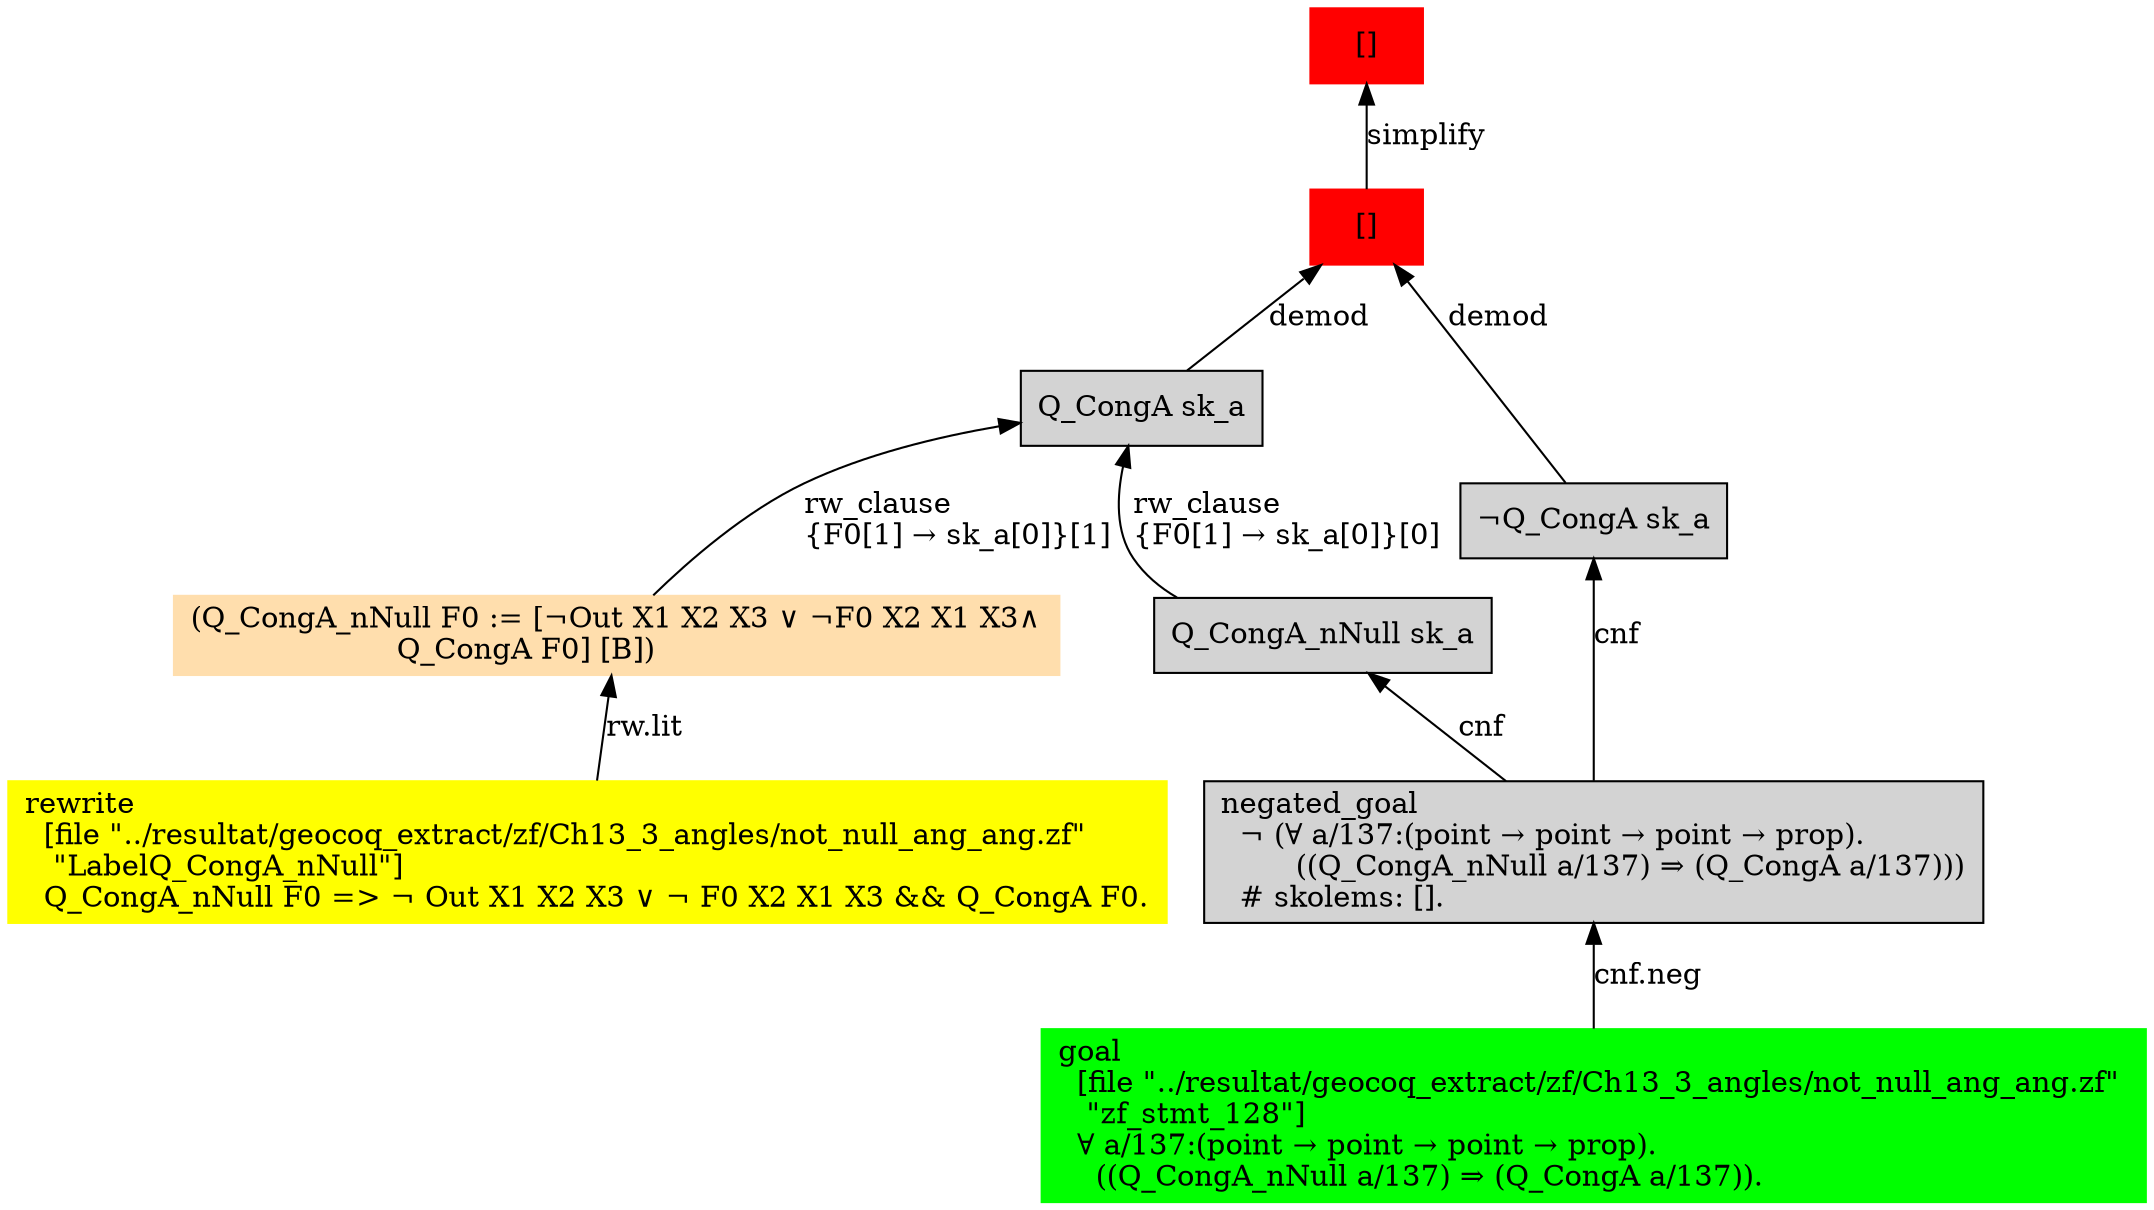 digraph "unsat_graph" {
  vertex_0 [color=red, label="[]", shape=box, style=filled];
  vertex_0 -> vertex_1 [label="simplify", dir="back"];
  vertex_1 [color=red, label="[]", shape=box, style=filled];
  vertex_1 -> vertex_2 [label="demod", dir="back"];
  vertex_2 [shape=box, label="Q_CongA sk_a\l", style=filled];
  vertex_2 -> vertex_3 [label="rw_clause\l\{F0[1] → sk_a[0]\}[1]\l", dir="back"];
  vertex_3 [color=navajowhite, shape=box, label="(Q_CongA_nNull F0 := [¬Out X1 X2 X3 ∨ ¬F0 X2 X1 X3∧\l                      Q_CongA F0] [B])\l", style=filled];
  vertex_3 -> vertex_4 [label="rw.lit", dir="back"];
  vertex_4 [color=yellow, shape=box, label="rewrite\l  [file \"../resultat/geocoq_extract/zf/Ch13_3_angles/not_null_ang_ang.zf\" \l   \"LabelQ_CongA_nNull\"]\l  Q_CongA_nNull F0 =\> ¬ Out X1 X2 X3 ∨ ¬ F0 X2 X1 X3 && Q_CongA F0.\l", style=filled];
  vertex_2 -> vertex_5 [label="rw_clause\l\{F0[1] → sk_a[0]\}[0]\l", dir="back"];
  vertex_5 [shape=box, label="Q_CongA_nNull sk_a\l", style=filled];
  vertex_5 -> vertex_6 [label="cnf", dir="back"];
  vertex_6 [shape=box, label="negated_goal\l  ¬ (∀ a/137:(point → point → point → prop).\l        ((Q_CongA_nNull a/137) ⇒ (Q_CongA a/137)))\l  # skolems: [].\l", style=filled];
  vertex_6 -> vertex_7 [label="cnf.neg", dir="back"];
  vertex_7 [color=green, shape=box, label="goal\l  [file \"../resultat/geocoq_extract/zf/Ch13_3_angles/not_null_ang_ang.zf\" \l   \"zf_stmt_128\"]\l  ∀ a/137:(point → point → point → prop).\l    ((Q_CongA_nNull a/137) ⇒ (Q_CongA a/137)).\l", style=filled];
  vertex_1 -> vertex_8 [label="demod", dir="back"];
  vertex_8 [shape=box, label="¬Q_CongA sk_a\l", style=filled];
  vertex_8 -> vertex_6 [label="cnf", dir="back"];
  }


